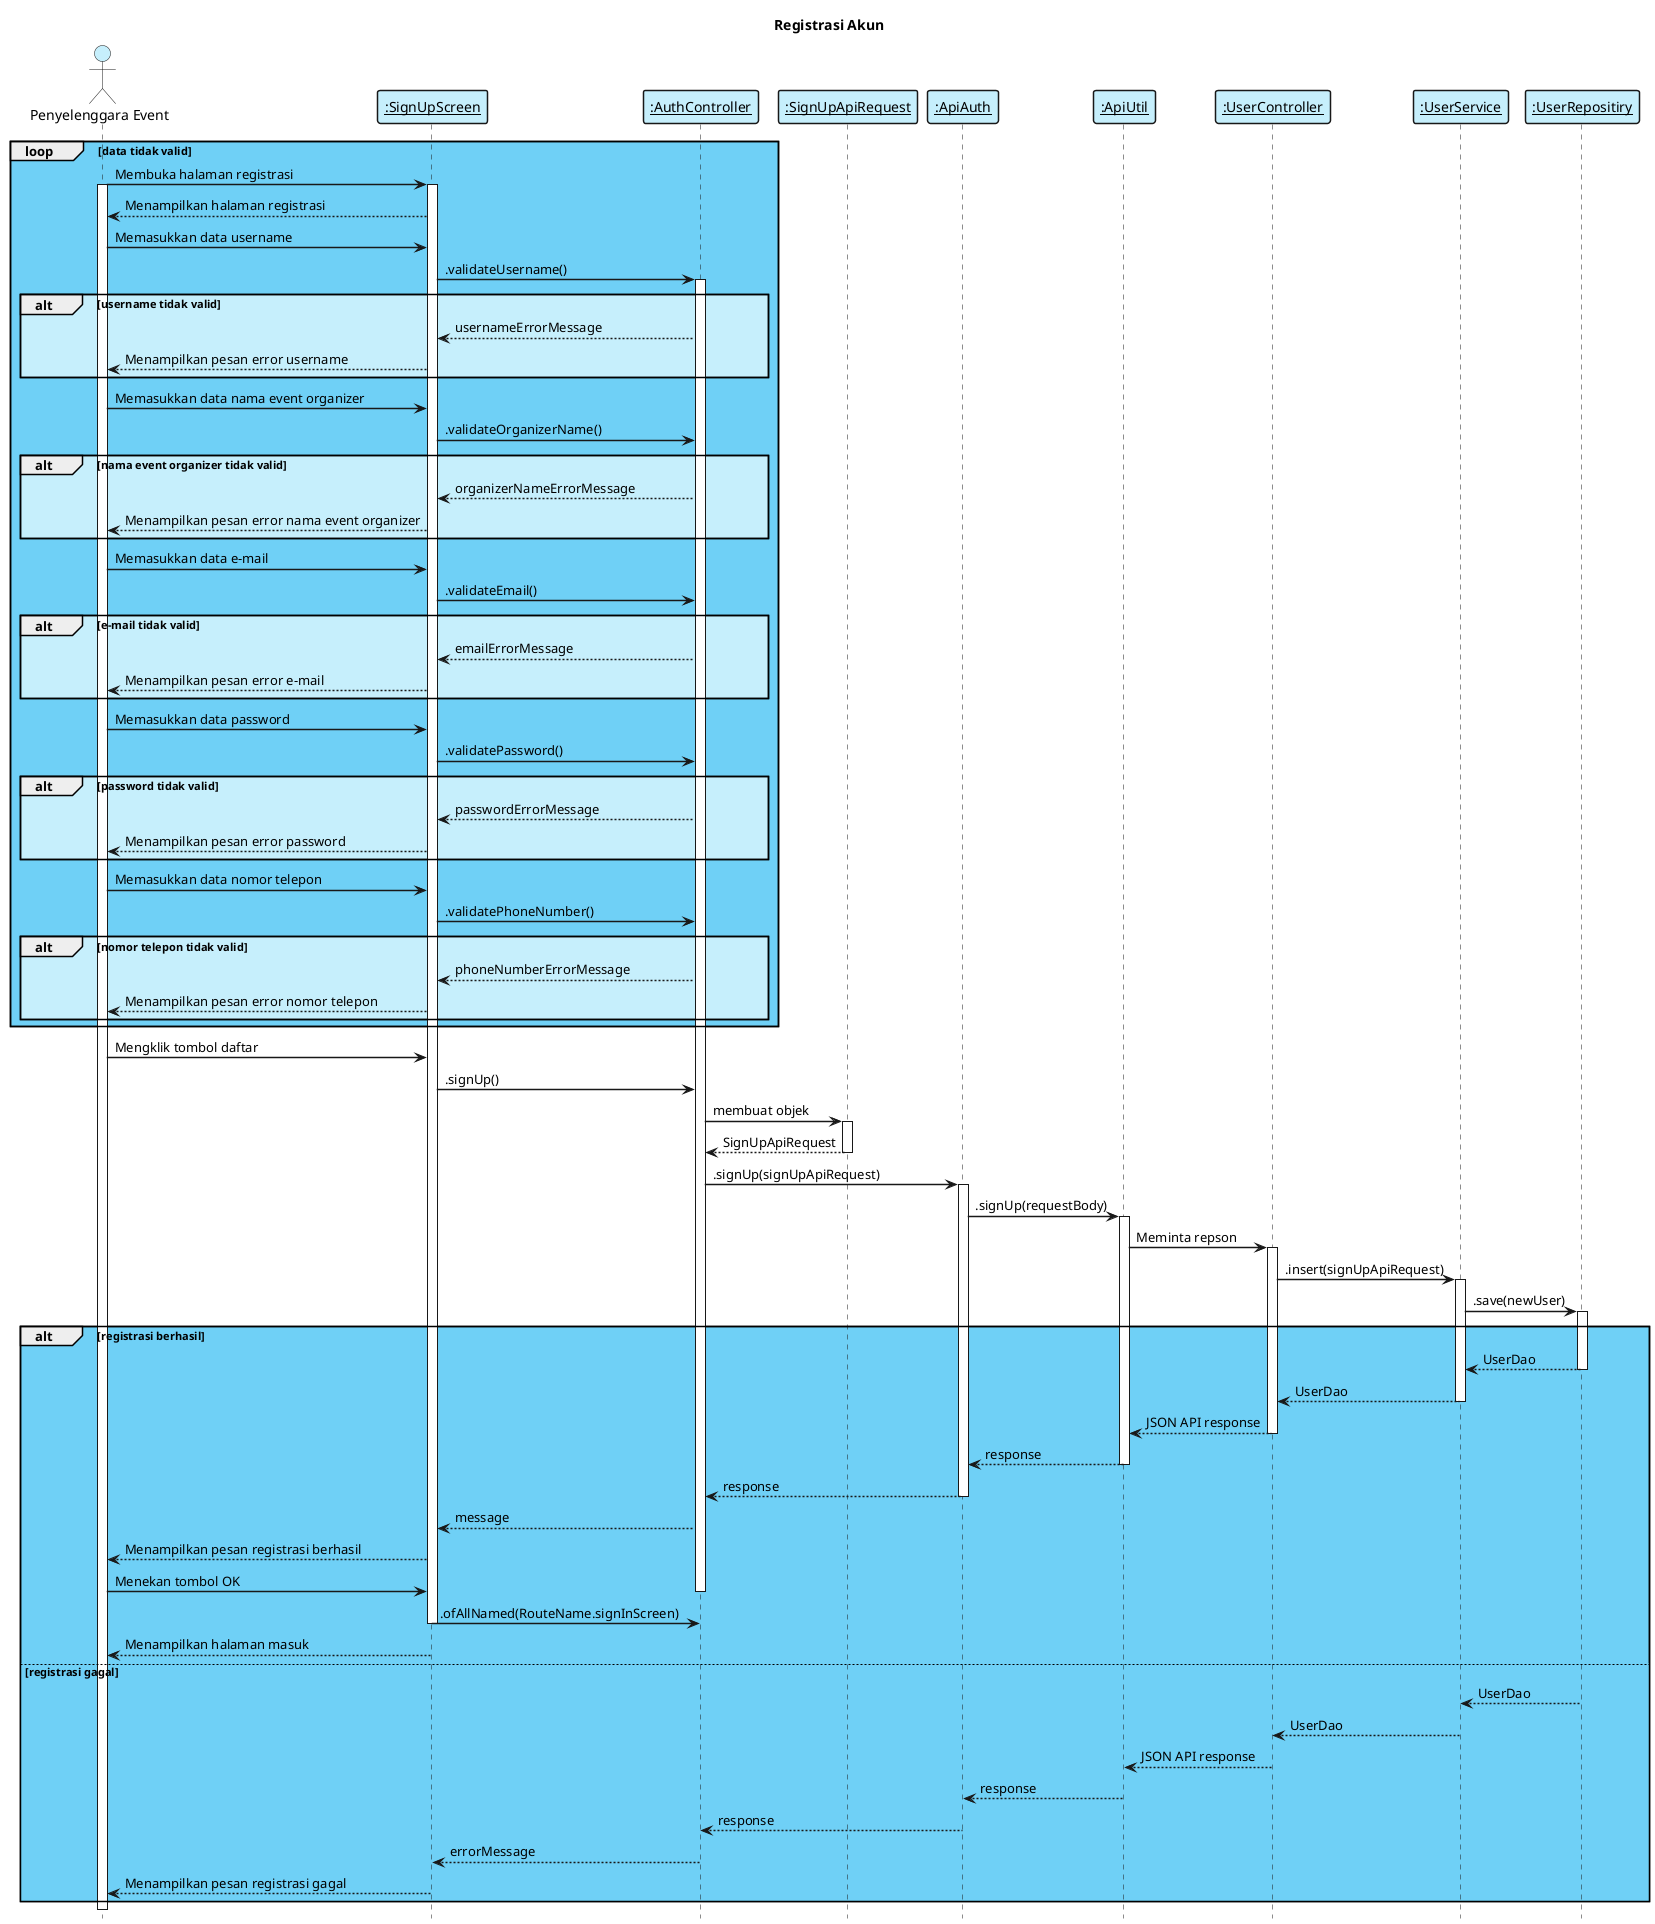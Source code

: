 @startuml "sequence_diagram_registrasi_akun"

    title "Registrasi Akun"
    hide footbox
    skinparam  shadowing false

    skinparam sequence {    
        ArrowThickness 1.5
        ActorFontName Century Gothic
        ActorBackgroundColor  #C6EFFC
        ArrowFontName Century Gothic
        ParticipantBorderThickness 1.5
        ParticipantBackgroundColor #C6EFFC
    }

    ' frontend component
    actor "Penyelenggara Event" as eo
    participant "__:SignUpScreen__" as view1
    participant "__:AuthController__" as controller1
    participant "__:SignUpApiRequest__" as model1
    participant "__:ApiAuth__" as util1
    participant "__:ApiUtil__" as util2
    ' backend component
    participant "__:UserController__" as controller2
    participant "__:UserService__" as service1
    participant "__:UserRepositiry__" as repository1
 
    loop #6fd0f6  data tidak valid
        eo -> view1: Membuka halaman registrasi
        activate eo
        activate view1
        view1 --> eo: Menampilkan halaman registrasi
        eo -> view1: Memasukkan data username
        view1 -> controller1: .validateUsername()
        activate controller1
        alt #C6EFFC username tidak valid
            controller1 --> view1: usernameErrorMessage
            view1 --> eo: Menampilkan pesan error username
        end
        eo -> view1: Memasukkan data nama event organizer
        view1 -> controller1: .validateOrganizerName()
        alt #C6EFFC nama event organizer tidak valid
            controller1 --> view1: organizerNameErrorMessage
            view1 --> eo: Menampilkan pesan error nama event organizer
        end
        eo -> view1: Memasukkan data e-mail
        view1 -> controller1: .validateEmail()
        alt #C6EFFC e-mail tidak valid
            controller1 --> view1: emailErrorMessage
            view1 --> eo: Menampilkan pesan error e-mail
        end
        eo -> view1: Memasukkan data password
        view1 -> controller1: .validatePassword()
        alt #C6EFFC password tidak valid
            controller1 --> view1: passwordErrorMessage
            view1 --> eo: Menampilkan pesan error password
        end
        eo -> view1: Memasukkan data nomor telepon
        view1 -> controller1: .validatePhoneNumber()
        alt #C6EFFC nomor telepon tidak valid
            controller1 --> view1: phoneNumberErrorMessage
            view1 --> eo: Menampilkan pesan error nomor telepon
        end
    end 
    eo -> view1: Mengklik tombol daftar
    view1 -> controller1: .signUp()
    controller1 -> model1: membuat objek
    activate model1
    model1 --> controller1: SignUpApiRequest
    deactivate model1
    controller1 -> util1: .signUp(signUpApiRequest)
    activate util1
    util1 -> util2: .signUp(requestBody)
    activate util2

    util2 -> controller2: Meminta repson
    activate controller2
    controller2 -> service1: .insert(signUpApiRequest)
    activate service1
    service1 -> repository1: .save(newUser)
    activate repository1
    alt #6fd0f6 registrasi berhasil
        repository1 --> service1: UserDao
        deactivate
        service1 --> controller2: UserDao
        deactivate
        controller2 --> util2: JSON API response
        deactivate
        util2 --> util1: response
        deactivate
        util1 --> controller1: response
        deactivate
        controller1 --> view1: message
        view1 --> eo: Menampilkan pesan registrasi berhasil
        eo -> view1: Menekan tombol OK
        deactivate
        view1 -> controller1: .ofAllNamed(RouteName.signInScreen)
        deactivate
        view1 --> eo: Menampilkan halaman masuk
    else registrasi gagal
        repository1 --> service1: UserDao
        service1 --> controller2: UserDao
        controller2 --> util2: JSON API response
        util2 --> util1: response
        util1 --> controller1: response
        controller1 --> view1: errorMessage
        view1 --> eo: Menampilkan pesan registrasi gagal    
    end 

@enduml